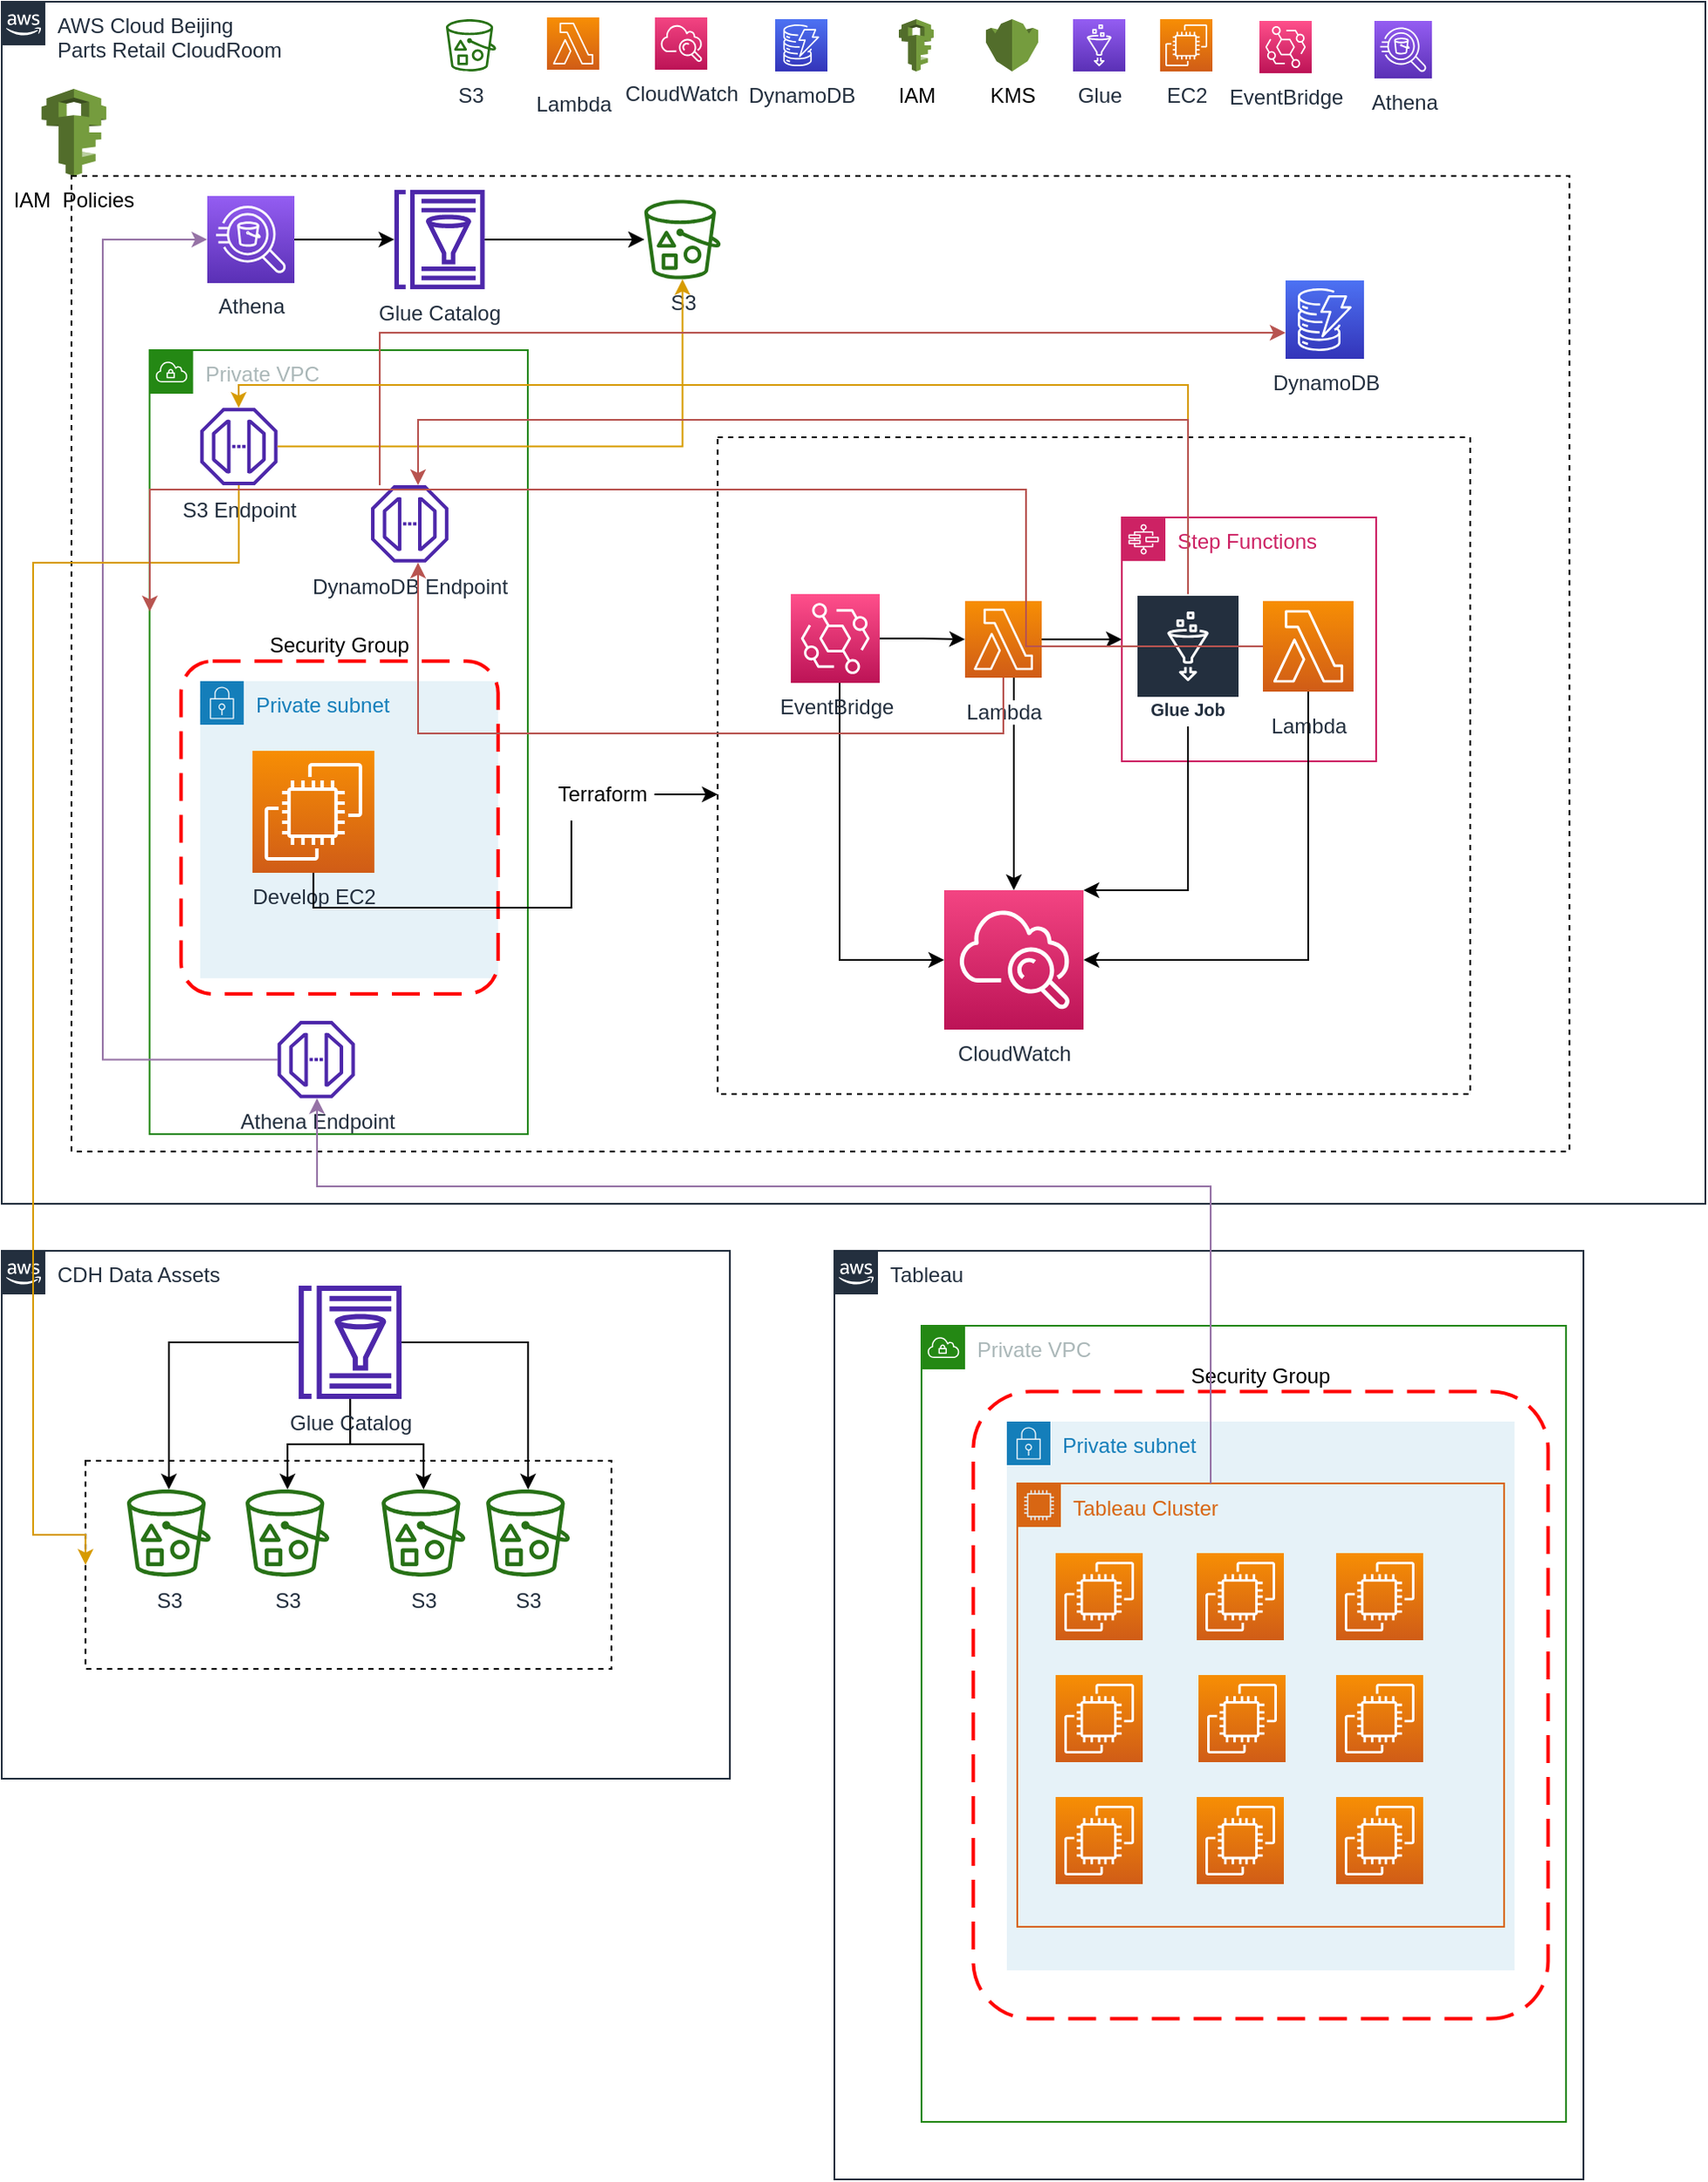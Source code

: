 <mxfile version="17.4.5" type="github">
  <diagram id="Ht1M8jgEwFfnCIfOTk4-" name="Page-1">
    <mxGraphModel dx="782" dy="426" grid="1" gridSize="10" guides="1" tooltips="1" connect="1" arrows="1" fold="1" page="1" pageScale="1" pageWidth="1169" pageHeight="827" math="0" shadow="0">
      <root>
        <mxCell id="0" />
        <mxCell id="1" parent="0" />
        <mxCell id="UEzPUAAOIrF-is8g5C7q-74" value="AWS Cloud Beijing&lt;br&gt;Parts Retail CloudRoom" style="points=[[0,0],[0.25,0],[0.5,0],[0.75,0],[1,0],[1,0.25],[1,0.5],[1,0.75],[1,1],[0.75,1],[0.5,1],[0.25,1],[0,1],[0,0.75],[0,0.5],[0,0.25]];outlineConnect=0;gradientColor=none;html=1;whiteSpace=wrap;fontSize=12;fontStyle=0;shape=mxgraph.aws4.group;grIcon=mxgraph.aws4.group_aws_cloud_alt;strokeColor=#232F3E;fillColor=none;verticalAlign=top;align=left;spacingLeft=30;fontColor=#232F3E;dashed=0;labelBackgroundColor=#ffffff;container=1;pointerEvents=0;collapsible=0;recursiveResize=0;" parent="1" vertex="1">
          <mxGeometry x="172" y="110" width="978" height="690" as="geometry" />
        </mxCell>
        <mxCell id="UEzPUAAOIrF-is8g5C7q-77" value="S3" style="outlineConnect=0;fontColor=#232F3E;gradientColor=none;fillColor=#277116;strokeColor=none;dashed=0;verticalLabelPosition=bottom;verticalAlign=top;align=center;html=1;fontSize=12;fontStyle=0;aspect=fixed;pointerEvents=1;shape=mxgraph.aws4.bucket_with_objects;labelBackgroundColor=#ffffff;" parent="UEzPUAAOIrF-is8g5C7q-74" vertex="1">
          <mxGeometry x="255" y="10" width="28.85" height="30" as="geometry" />
        </mxCell>
        <mxCell id="D5x38RxMxP4ojH3yNYhL-1" value="Lambda" style="outlineConnect=0;fontColor=#232F3E;gradientColor=#F78E04;gradientDirection=north;fillColor=#D05C17;strokeColor=#ffffff;dashed=0;verticalLabelPosition=bottom;verticalAlign=top;align=center;html=1;fontSize=12;fontStyle=0;aspect=fixed;shape=mxgraph.aws4.resourceIcon;resIcon=mxgraph.aws4.lambda;labelBackgroundColor=#ffffff;spacingTop=6;" parent="UEzPUAAOIrF-is8g5C7q-74" vertex="1">
          <mxGeometry x="313" y="9" width="30" height="30" as="geometry" />
        </mxCell>
        <mxCell id="D5x38RxMxP4ojH3yNYhL-2" value="CloudWatch" style="outlineConnect=0;fontColor=#232F3E;gradientColor=#F34482;gradientDirection=north;fillColor=#BC1356;strokeColor=#ffffff;dashed=0;verticalLabelPosition=bottom;verticalAlign=top;align=center;html=1;fontSize=12;fontStyle=0;aspect=fixed;shape=mxgraph.aws4.resourceIcon;resIcon=mxgraph.aws4.cloudwatch;labelBackgroundColor=#ffffff;" parent="UEzPUAAOIrF-is8g5C7q-74" vertex="1">
          <mxGeometry x="375" y="9" width="30" height="30" as="geometry" />
        </mxCell>
        <mxCell id="D5x38RxMxP4ojH3yNYhL-4" value="DynamoDB" style="outlineConnect=0;fontColor=#232F3E;gradientColor=#4D72F3;gradientDirection=north;fillColor=#3334B9;strokeColor=#ffffff;dashed=0;verticalLabelPosition=bottom;verticalAlign=top;align=center;html=1;fontSize=12;fontStyle=0;aspect=fixed;shape=mxgraph.aws4.resourceIcon;resIcon=mxgraph.aws4.dynamodb;labelBackgroundColor=#ffffff;" parent="UEzPUAAOIrF-is8g5C7q-74" vertex="1">
          <mxGeometry x="444" y="10" width="30" height="30" as="geometry" />
        </mxCell>
        <mxCell id="D5x38RxMxP4ojH3yNYhL-5" value="IAM" style="outlineConnect=0;dashed=0;verticalLabelPosition=bottom;verticalAlign=top;align=center;html=1;shape=mxgraph.aws3.iam;fillColor=#759C3E;gradientColor=none;" parent="UEzPUAAOIrF-is8g5C7q-74" vertex="1">
          <mxGeometry x="515" y="10" width="20" height="30" as="geometry" />
        </mxCell>
        <mxCell id="D5x38RxMxP4ojH3yNYhL-6" value="KMS" style="outlineConnect=0;dashed=0;verticalLabelPosition=bottom;verticalAlign=top;align=center;html=1;shape=mxgraph.aws3.kms;fillColor=#759C3E;gradientColor=none;" parent="UEzPUAAOIrF-is8g5C7q-74" vertex="1">
          <mxGeometry x="565" y="10" width="30" height="30" as="geometry" />
        </mxCell>
        <mxCell id="D5x38RxMxP4ojH3yNYhL-7" value="Glue" style="sketch=0;points=[[0,0,0],[0.25,0,0],[0.5,0,0],[0.75,0,0],[1,0,0],[0,1,0],[0.25,1,0],[0.5,1,0],[0.75,1,0],[1,1,0],[0,0.25,0],[0,0.5,0],[0,0.75,0],[1,0.25,0],[1,0.5,0],[1,0.75,0]];outlineConnect=0;fontColor=#232F3E;gradientColor=#945DF2;gradientDirection=north;fillColor=#5A30B5;strokeColor=#ffffff;dashed=0;verticalLabelPosition=bottom;verticalAlign=top;align=center;html=1;fontSize=12;fontStyle=0;aspect=fixed;shape=mxgraph.aws4.resourceIcon;resIcon=mxgraph.aws4.glue;" parent="UEzPUAAOIrF-is8g5C7q-74" vertex="1">
          <mxGeometry x="615" y="10" width="30" height="30" as="geometry" />
        </mxCell>
        <mxCell id="D5x38RxMxP4ojH3yNYhL-8" value="EC2" style="sketch=0;points=[[0,0,0],[0.25,0,0],[0.5,0,0],[0.75,0,0],[1,0,0],[0,1,0],[0.25,1,0],[0.5,1,0],[0.75,1,0],[1,1,0],[0,0.25,0],[0,0.5,0],[0,0.75,0],[1,0.25,0],[1,0.5,0],[1,0.75,0]];outlineConnect=0;fontColor=#232F3E;gradientColor=#F78E04;gradientDirection=north;fillColor=#D05C17;strokeColor=#ffffff;dashed=0;verticalLabelPosition=bottom;verticalAlign=top;align=center;html=1;fontSize=12;fontStyle=0;aspect=fixed;shape=mxgraph.aws4.resourceIcon;resIcon=mxgraph.aws4.ec2;" parent="UEzPUAAOIrF-is8g5C7q-74" vertex="1">
          <mxGeometry x="665" y="10" width="30" height="30" as="geometry" />
        </mxCell>
        <mxCell id="D5x38RxMxP4ojH3yNYhL-9" value="EventBridge" style="sketch=0;points=[[0,0,0],[0.25,0,0],[0.5,0,0],[0.75,0,0],[1,0,0],[0,1,0],[0.25,1,0],[0.5,1,0],[0.75,1,0],[1,1,0],[0,0.25,0],[0,0.5,0],[0,0.75,0],[1,0.25,0],[1,0.5,0],[1,0.75,0]];outlineConnect=0;fontColor=#232F3E;gradientColor=#FF4F8B;gradientDirection=north;fillColor=#BC1356;strokeColor=#ffffff;dashed=0;verticalLabelPosition=bottom;verticalAlign=top;align=center;html=1;fontSize=12;fontStyle=0;aspect=fixed;shape=mxgraph.aws4.resourceIcon;resIcon=mxgraph.aws4.eventbridge;" parent="UEzPUAAOIrF-is8g5C7q-74" vertex="1">
          <mxGeometry x="722" y="11" width="30" height="30" as="geometry" />
        </mxCell>
        <mxCell id="UEzPUAAOIrF-is8g5C7q-108" value="" style="rounded=0;whiteSpace=wrap;html=1;labelBackgroundColor=none;fillColor=none;dashed=1;container=1;pointerEvents=0;collapsible=0;recursiveResize=0;" parent="UEzPUAAOIrF-is8g5C7q-74" vertex="1">
          <mxGeometry x="411" y="250" width="432" height="377" as="geometry" />
        </mxCell>
        <mxCell id="D5x38RxMxP4ojH3yNYhL-73" style="edgeStyle=orthogonalEdgeStyle;rounded=0;orthogonalLoop=1;jettySize=auto;html=1;" parent="UEzPUAAOIrF-is8g5C7q-108" source="D5x38RxMxP4ojH3yNYhL-67" target="D5x38RxMxP4ojH3yNYhL-68" edge="1">
          <mxGeometry relative="1" as="geometry" />
        </mxCell>
        <mxCell id="D5x38RxMxP4ojH3yNYhL-90" style="edgeStyle=orthogonalEdgeStyle;rounded=0;orthogonalLoop=1;jettySize=auto;html=1;" parent="UEzPUAAOIrF-is8g5C7q-108" source="D5x38RxMxP4ojH3yNYhL-67" target="D5x38RxMxP4ojH3yNYhL-89" edge="1">
          <mxGeometry relative="1" as="geometry">
            <Array as="points">
              <mxPoint x="70" y="300" />
            </Array>
          </mxGeometry>
        </mxCell>
        <mxCell id="D5x38RxMxP4ojH3yNYhL-67" value="EventBridge" style="sketch=0;points=[[0,0,0],[0.25,0,0],[0.5,0,0],[0.75,0,0],[1,0,0],[0,1,0],[0.25,1,0],[0.5,1,0],[0.75,1,0],[1,1,0],[0,0.25,0],[0,0.5,0],[0,0.75,0],[1,0.25,0],[1,0.5,0],[1,0.75,0]];outlineConnect=0;fontColor=#232F3E;gradientColor=#FF4F8B;gradientDirection=north;fillColor=#BC1356;strokeColor=#ffffff;dashed=0;verticalLabelPosition=bottom;verticalAlign=top;align=center;html=1;fontSize=12;fontStyle=0;aspect=fixed;shape=mxgraph.aws4.resourceIcon;resIcon=mxgraph.aws4.eventbridge;" parent="UEzPUAAOIrF-is8g5C7q-108" vertex="1">
          <mxGeometry x="42" y="90" width="51" height="51" as="geometry" />
        </mxCell>
        <mxCell id="D5x38RxMxP4ojH3yNYhL-74" style="edgeStyle=orthogonalEdgeStyle;rounded=0;orthogonalLoop=1;jettySize=auto;html=1;" parent="UEzPUAAOIrF-is8g5C7q-108" source="D5x38RxMxP4ojH3yNYhL-68" target="D5x38RxMxP4ojH3yNYhL-70" edge="1">
          <mxGeometry relative="1" as="geometry" />
        </mxCell>
        <mxCell id="D5x38RxMxP4ojH3yNYhL-113" style="edgeStyle=orthogonalEdgeStyle;rounded=0;orthogonalLoop=1;jettySize=auto;html=1;" parent="UEzPUAAOIrF-is8g5C7q-108" source="D5x38RxMxP4ojH3yNYhL-68" target="D5x38RxMxP4ojH3yNYhL-89" edge="1">
          <mxGeometry relative="1" as="geometry">
            <Array as="points">
              <mxPoint x="170" y="170" />
              <mxPoint x="170" y="170" />
            </Array>
          </mxGeometry>
        </mxCell>
        <mxCell id="D5x38RxMxP4ojH3yNYhL-68" value="Lambda" style="outlineConnect=0;fontColor=#232F3E;gradientColor=#F78E04;gradientDirection=north;fillColor=#D05C17;strokeColor=#ffffff;dashed=0;verticalLabelPosition=bottom;verticalAlign=top;align=center;html=1;fontSize=12;fontStyle=0;aspect=fixed;shape=mxgraph.aws4.resourceIcon;resIcon=mxgraph.aws4.lambda;labelBackgroundColor=#ffffff;spacingTop=6;" parent="UEzPUAAOIrF-is8g5C7q-108" vertex="1">
          <mxGeometry x="142" y="94" width="44" height="44" as="geometry" />
        </mxCell>
        <mxCell id="D5x38RxMxP4ojH3yNYhL-70" value="Step Functions" style="points=[[0,0],[0.25,0],[0.5,0],[0.75,0],[1,0],[1,0.25],[1,0.5],[1,0.75],[1,1],[0.75,1],[0.5,1],[0.25,1],[0,1],[0,0.75],[0,0.5],[0,0.25]];outlineConnect=0;gradientColor=none;html=1;whiteSpace=wrap;fontSize=12;fontStyle=0;container=1;pointerEvents=0;collapsible=0;recursiveResize=0;shape=mxgraph.aws4.group;grIcon=mxgraph.aws4.group_aws_step_functions_workflow;strokeColor=#CD2264;fillColor=none;verticalAlign=top;align=left;spacingLeft=30;fontColor=#CD2264;dashed=0;" parent="UEzPUAAOIrF-is8g5C7q-108" vertex="1">
          <mxGeometry x="232" y="46" width="146" height="140" as="geometry" />
        </mxCell>
        <mxCell id="D5x38RxMxP4ojH3yNYhL-72" value="Lambda" style="outlineConnect=0;fontColor=#232F3E;gradientColor=#F78E04;gradientDirection=north;fillColor=#D05C17;strokeColor=#ffffff;dashed=0;verticalLabelPosition=bottom;verticalAlign=top;align=center;html=1;fontSize=12;fontStyle=0;aspect=fixed;shape=mxgraph.aws4.resourceIcon;resIcon=mxgraph.aws4.lambda;labelBackgroundColor=#ffffff;spacingTop=6;" parent="D5x38RxMxP4ojH3yNYhL-70" vertex="1">
          <mxGeometry x="81" y="48" width="52" height="52" as="geometry" />
        </mxCell>
        <mxCell id="D5x38RxMxP4ojH3yNYhL-96" style="edgeStyle=orthogonalEdgeStyle;rounded=0;orthogonalLoop=1;jettySize=auto;html=1;" parent="UEzPUAAOIrF-is8g5C7q-108" source="D5x38RxMxP4ojH3yNYhL-71" target="D5x38RxMxP4ojH3yNYhL-89" edge="1">
          <mxGeometry relative="1" as="geometry">
            <Array as="points">
              <mxPoint x="270" y="260" />
            </Array>
          </mxGeometry>
        </mxCell>
        <mxCell id="D5x38RxMxP4ojH3yNYhL-71" value="Glue Job" style="sketch=0;outlineConnect=0;fontColor=#232F3E;gradientColor=none;strokeColor=#ffffff;fillColor=#232F3E;dashed=0;verticalLabelPosition=middle;verticalAlign=bottom;align=center;html=1;whiteSpace=wrap;fontSize=10;fontStyle=1;spacing=3;shape=mxgraph.aws4.productIcon;prIcon=mxgraph.aws4.glue;" parent="UEzPUAAOIrF-is8g5C7q-108" vertex="1">
          <mxGeometry x="240" y="90" width="60" height="76" as="geometry" />
        </mxCell>
        <mxCell id="D5x38RxMxP4ojH3yNYhL-89" value="CloudWatch" style="outlineConnect=0;fontColor=#232F3E;gradientColor=#F34482;gradientDirection=north;fillColor=#BC1356;strokeColor=#ffffff;dashed=0;verticalLabelPosition=bottom;verticalAlign=top;align=center;html=1;fontSize=12;fontStyle=0;aspect=fixed;shape=mxgraph.aws4.resourceIcon;resIcon=mxgraph.aws4.cloudwatch;labelBackgroundColor=#ffffff;" parent="UEzPUAAOIrF-is8g5C7q-108" vertex="1">
          <mxGeometry x="130" y="260" width="80" height="80" as="geometry" />
        </mxCell>
        <mxCell id="D5x38RxMxP4ojH3yNYhL-97" style="edgeStyle=orthogonalEdgeStyle;rounded=0;orthogonalLoop=1;jettySize=auto;html=1;" parent="UEzPUAAOIrF-is8g5C7q-108" source="D5x38RxMxP4ojH3yNYhL-72" target="D5x38RxMxP4ojH3yNYhL-89" edge="1">
          <mxGeometry relative="1" as="geometry">
            <Array as="points">
              <mxPoint x="339" y="300" />
            </Array>
          </mxGeometry>
        </mxCell>
        <mxCell id="D5x38RxMxP4ojH3yNYhL-66" style="edgeStyle=orthogonalEdgeStyle;rounded=0;orthogonalLoop=1;jettySize=auto;html=1;" parent="UEzPUAAOIrF-is8g5C7q-74" source="D5x38RxMxP4ojH3yNYhL-64" target="D5x38RxMxP4ojH3yNYhL-65" edge="1">
          <mxGeometry relative="1" as="geometry" />
        </mxCell>
        <mxCell id="D5x38RxMxP4ojH3yNYhL-77" value="" style="edgeStyle=orthogonalEdgeStyle;rounded=0;orthogonalLoop=1;jettySize=auto;html=1;" parent="UEzPUAAOIrF-is8g5C7q-74" source="D5x38RxMxP4ojH3yNYhL-64" target="D5x38RxMxP4ojH3yNYhL-65" edge="1">
          <mxGeometry relative="1" as="geometry" />
        </mxCell>
        <mxCell id="D5x38RxMxP4ojH3yNYhL-64" value="Glue Catalog" style="sketch=0;outlineConnect=0;fontColor=#232F3E;gradientColor=none;fillColor=#4D27AA;strokeColor=none;dashed=0;verticalLabelPosition=bottom;verticalAlign=top;align=center;html=1;fontSize=12;fontStyle=0;aspect=fixed;pointerEvents=1;shape=mxgraph.aws4.glue_data_catalog;" parent="UEzPUAAOIrF-is8g5C7q-74" vertex="1">
          <mxGeometry x="225" y="107.97" width="52.64" height="57.03" as="geometry" />
        </mxCell>
        <mxCell id="D5x38RxMxP4ojH3yNYhL-75" value="DynamoDB" style="outlineConnect=0;fontColor=#232F3E;gradientColor=#4D72F3;gradientDirection=north;fillColor=#3334B9;strokeColor=#ffffff;dashed=0;verticalLabelPosition=bottom;verticalAlign=top;align=center;html=1;fontSize=12;fontStyle=0;aspect=fixed;shape=mxgraph.aws4.resourceIcon;resIcon=mxgraph.aws4.dynamodb;labelBackgroundColor=#ffffff;" parent="UEzPUAAOIrF-is8g5C7q-74" vertex="1">
          <mxGeometry x="737" y="160" width="45" height="45" as="geometry" />
        </mxCell>
        <mxCell id="D5x38RxMxP4ojH3yNYhL-10" value="Private VPC" style="points=[[0,0],[0.25,0],[0.5,0],[0.75,0],[1,0],[1,0.25],[1,0.5],[1,0.75],[1,1],[0.75,1],[0.5,1],[0.25,1],[0,1],[0,0.75],[0,0.5],[0,0.25]];outlineConnect=0;gradientColor=none;html=1;whiteSpace=wrap;fontSize=12;fontStyle=0;container=1;pointerEvents=0;collapsible=0;recursiveResize=0;shape=mxgraph.aws4.group;grIcon=mxgraph.aws4.group_vpc;strokeColor=#248814;fillColor=none;verticalAlign=top;align=left;spacingLeft=30;fontColor=#AAB7B8;dashed=0;" parent="UEzPUAAOIrF-is8g5C7q-74" vertex="1">
          <mxGeometry x="84.85" y="200" width="217.15" height="450" as="geometry" />
        </mxCell>
        <mxCell id="D5x38RxMxP4ojH3yNYhL-11" value="Private subnet" style="points=[[0,0],[0.25,0],[0.5,0],[0.75,0],[1,0],[1,0.25],[1,0.5],[1,0.75],[1,1],[0.75,1],[0.5,1],[0.25,1],[0,1],[0,0.75],[0,0.5],[0,0.25]];outlineConnect=0;gradientColor=none;html=1;whiteSpace=wrap;fontSize=12;fontStyle=0;container=1;pointerEvents=0;collapsible=0;recursiveResize=0;shape=mxgraph.aws4.group;grIcon=mxgraph.aws4.group_security_group;grStroke=0;strokeColor=#147EBA;fillColor=#E6F2F8;verticalAlign=top;align=left;spacingLeft=30;fontColor=#147EBA;dashed=0;" parent="D5x38RxMxP4ojH3yNYhL-10" vertex="1">
          <mxGeometry x="29.06" y="190" width="171" height="170.5" as="geometry" />
        </mxCell>
        <mxCell id="D5x38RxMxP4ojH3yNYhL-12" value="Develop EC2" style="sketch=0;points=[[0,0,0],[0.25,0,0],[0.5,0,0],[0.75,0,0],[1,0,0],[0,1,0],[0.25,1,0],[0.5,1,0],[0.75,1,0],[1,1,0],[0,0.25,0],[0,0.5,0],[0,0.75,0],[1,0.25,0],[1,0.5,0],[1,0.75,0]];outlineConnect=0;fontColor=#232F3E;gradientColor=#F78E04;gradientDirection=north;fillColor=#D05C17;strokeColor=#ffffff;dashed=0;verticalLabelPosition=bottom;verticalAlign=top;align=center;html=1;fontSize=12;fontStyle=0;aspect=fixed;shape=mxgraph.aws4.resourceIcon;resIcon=mxgraph.aws4.ec2;" parent="D5x38RxMxP4ojH3yNYhL-11" vertex="1">
          <mxGeometry x="30" y="40" width="70" height="70" as="geometry" />
        </mxCell>
        <mxCell id="D5x38RxMxP4ojH3yNYhL-13" value="Security Group" style="rounded=1;arcSize=10;dashed=1;strokeColor=#ff0000;fillColor=none;gradientColor=none;dashPattern=8 4;strokeWidth=2;labelPosition=center;verticalLabelPosition=top;align=center;verticalAlign=bottom;" parent="D5x38RxMxP4ojH3yNYhL-11" vertex="1">
          <mxGeometry x="-11" y="-11.5" width="182" height="191" as="geometry" />
        </mxCell>
        <mxCell id="D5x38RxMxP4ojH3yNYhL-101" value="S3 Endpoint" style="sketch=0;outlineConnect=0;fontColor=#232F3E;gradientColor=none;fillColor=#4D27AA;strokeColor=none;dashed=0;verticalLabelPosition=bottom;verticalAlign=top;align=center;html=1;fontSize=12;fontStyle=0;aspect=fixed;pointerEvents=1;shape=mxgraph.aws4.endpoint;" parent="D5x38RxMxP4ojH3yNYhL-10" vertex="1">
          <mxGeometry x="29.06" y="33.08" width="44.42" height="44.42" as="geometry" />
        </mxCell>
        <mxCell id="D5x38RxMxP4ojH3yNYhL-103" value="DynamoDB Endpoint" style="sketch=0;outlineConnect=0;fontColor=#232F3E;gradientColor=none;fillColor=#4D27AA;strokeColor=none;dashed=0;verticalLabelPosition=bottom;verticalAlign=top;align=center;html=1;fontSize=12;fontStyle=0;aspect=fixed;pointerEvents=1;shape=mxgraph.aws4.endpoint;" parent="D5x38RxMxP4ojH3yNYhL-10" vertex="1">
          <mxGeometry x="127.15" y="77.5" width="44.42" height="44.42" as="geometry" />
        </mxCell>
        <mxCell id="D5x38RxMxP4ojH3yNYhL-16" value="" style="edgeStyle=orthogonalEdgeStyle;rounded=0;orthogonalLoop=1;jettySize=auto;html=1;startArrow=none;" parent="UEzPUAAOIrF-is8g5C7q-74" source="D5x38RxMxP4ojH3yNYhL-17" target="UEzPUAAOIrF-is8g5C7q-108" edge="1">
          <mxGeometry relative="1" as="geometry">
            <Array as="points">
              <mxPoint x="397" y="455" />
              <mxPoint x="397" y="455" />
            </Array>
          </mxGeometry>
        </mxCell>
        <mxCell id="D5x38RxMxP4ojH3yNYhL-100" value="IAM&amp;nbsp; Policies" style="outlineConnect=0;dashed=0;verticalLabelPosition=bottom;verticalAlign=top;align=center;html=1;shape=mxgraph.aws3.iam;fillColor=#759C3E;gradientColor=none;" parent="UEzPUAAOIrF-is8g5C7q-74" vertex="1">
          <mxGeometry x="22.85" y="50" width="37.15" height="50" as="geometry" />
        </mxCell>
        <mxCell id="D5x38RxMxP4ojH3yNYhL-65" value="S3" style="outlineConnect=0;fontColor=#232F3E;gradientColor=none;fillColor=#277116;strokeColor=none;dashed=0;verticalLabelPosition=bottom;verticalAlign=top;align=center;html=1;fontSize=12;fontStyle=0;aspect=fixed;pointerEvents=1;shape=mxgraph.aws4.bucket_with_objects;labelBackgroundColor=#ffffff;" parent="UEzPUAAOIrF-is8g5C7q-74" vertex="1">
          <mxGeometry x="368.85" y="113.69" width="43.85" height="45.6" as="geometry" />
        </mxCell>
        <mxCell id="D5x38RxMxP4ojH3yNYhL-17" value="Terraform" style="text;html=1;strokeColor=none;fillColor=none;align=center;verticalAlign=middle;whiteSpace=wrap;rounded=0;" parent="UEzPUAAOIrF-is8g5C7q-74" vertex="1">
          <mxGeometry x="314.7" y="440" width="60" height="30" as="geometry" />
        </mxCell>
        <mxCell id="D5x38RxMxP4ojH3yNYhL-112" value="" style="edgeStyle=orthogonalEdgeStyle;rounded=0;orthogonalLoop=1;jettySize=auto;html=1;endArrow=none;" parent="UEzPUAAOIrF-is8g5C7q-74" source="D5x38RxMxP4ojH3yNYhL-12" target="D5x38RxMxP4ojH3yNYhL-17" edge="1">
          <mxGeometry relative="1" as="geometry">
            <mxPoint x="194.059" y="606.5" as="sourcePoint" />
            <mxPoint x="421" y="580.059" as="targetPoint" />
            <Array as="points">
              <mxPoint x="327" y="520" />
            </Array>
          </mxGeometry>
        </mxCell>
        <mxCell id="D5x38RxMxP4ojH3yNYhL-114" style="edgeStyle=orthogonalEdgeStyle;rounded=0;orthogonalLoop=1;jettySize=auto;html=1;fillColor=#ffe6cc;strokeColor=#d79b00;" parent="UEzPUAAOIrF-is8g5C7q-74" source="D5x38RxMxP4ojH3yNYhL-101" target="D5x38RxMxP4ojH3yNYhL-65" edge="1">
          <mxGeometry relative="1" as="geometry" />
        </mxCell>
        <mxCell id="D5x38RxMxP4ojH3yNYhL-115" style="edgeStyle=orthogonalEdgeStyle;rounded=0;orthogonalLoop=1;jettySize=auto;html=1;fillColor=#f8cecc;strokeColor=#b85450;" parent="UEzPUAAOIrF-is8g5C7q-74" source="D5x38RxMxP4ojH3yNYhL-103" target="D5x38RxMxP4ojH3yNYhL-75" edge="1">
          <mxGeometry relative="1" as="geometry">
            <Array as="points">
              <mxPoint x="217" y="190" />
            </Array>
          </mxGeometry>
        </mxCell>
        <mxCell id="D5x38RxMxP4ojH3yNYhL-116" style="edgeStyle=orthogonalEdgeStyle;rounded=0;orthogonalLoop=1;jettySize=auto;html=1;fontColor=#97D077;fillColor=#ffe6cc;strokeColor=#d79b00;" parent="UEzPUAAOIrF-is8g5C7q-74" source="D5x38RxMxP4ojH3yNYhL-71" target="D5x38RxMxP4ojH3yNYhL-101" edge="1">
          <mxGeometry relative="1" as="geometry">
            <Array as="points">
              <mxPoint x="681" y="220" />
              <mxPoint x="136" y="220" />
            </Array>
          </mxGeometry>
        </mxCell>
        <mxCell id="D5x38RxMxP4ojH3yNYhL-118" style="edgeStyle=orthogonalEdgeStyle;rounded=0;orthogonalLoop=1;jettySize=auto;html=1;fillColor=#f8cecc;strokeColor=#b85450;" parent="UEzPUAAOIrF-is8g5C7q-74" source="D5x38RxMxP4ojH3yNYhL-71" target="D5x38RxMxP4ojH3yNYhL-103" edge="1">
          <mxGeometry relative="1" as="geometry">
            <Array as="points">
              <mxPoint x="681" y="240" />
              <mxPoint x="239" y="240" />
            </Array>
          </mxGeometry>
        </mxCell>
        <mxCell id="D5x38RxMxP4ojH3yNYhL-119" style="edgeStyle=orthogonalEdgeStyle;rounded=0;orthogonalLoop=1;jettySize=auto;html=1;fillColor=#f8cecc;strokeColor=#b85450;" parent="UEzPUAAOIrF-is8g5C7q-74" source="D5x38RxMxP4ojH3yNYhL-68" target="D5x38RxMxP4ojH3yNYhL-103" edge="1">
          <mxGeometry relative="1" as="geometry">
            <Array as="points">
              <mxPoint x="575" y="420" />
              <mxPoint x="239" y="420" />
            </Array>
          </mxGeometry>
        </mxCell>
        <mxCell id="D5x38RxMxP4ojH3yNYhL-121" value="" style="rounded=0;whiteSpace=wrap;html=1;labelBackgroundColor=none;fillColor=none;dashed=1;container=1;pointerEvents=0;collapsible=0;recursiveResize=0;" parent="UEzPUAAOIrF-is8g5C7q-74" vertex="1">
          <mxGeometry x="40" y="100" width="860" height="560" as="geometry" />
        </mxCell>
        <mxCell id="czT6itzhsKkxz5FtOs_L-36" style="edgeStyle=orthogonalEdgeStyle;rounded=0;orthogonalLoop=1;jettySize=auto;html=1;entryX=0;entryY=0.5;entryDx=0;entryDy=0;entryPerimeter=0;fillColor=#e1d5e7;strokeColor=#9673a6;" edge="1" parent="D5x38RxMxP4ojH3yNYhL-121" source="czT6itzhsKkxz5FtOs_L-30" target="czT6itzhsKkxz5FtOs_L-34">
          <mxGeometry relative="1" as="geometry">
            <Array as="points">
              <mxPoint x="18" y="507" />
              <mxPoint x="18" y="37" />
            </Array>
          </mxGeometry>
        </mxCell>
        <mxCell id="czT6itzhsKkxz5FtOs_L-30" value="Athena Endpoint" style="sketch=0;outlineConnect=0;fontColor=#232F3E;gradientColor=none;fillColor=#4D27AA;strokeColor=none;dashed=0;verticalLabelPosition=bottom;verticalAlign=top;align=center;html=1;fontSize=12;fontStyle=0;aspect=fixed;pointerEvents=1;shape=mxgraph.aws4.endpoint;" vertex="1" parent="D5x38RxMxP4ojH3yNYhL-121">
          <mxGeometry x="118.33" y="485" width="44.42" height="44.42" as="geometry" />
        </mxCell>
        <mxCell id="czT6itzhsKkxz5FtOs_L-34" value="Athena" style="sketch=0;points=[[0,0,0],[0.25,0,0],[0.5,0,0],[0.75,0,0],[1,0,0],[0,1,0],[0.25,1,0],[0.5,1,0],[0.75,1,0],[1,1,0],[0,0.25,0],[0,0.5,0],[0,0.75,0],[1,0.25,0],[1,0.5,0],[1,0.75,0]];outlineConnect=0;fontColor=#232F3E;gradientColor=#945DF2;gradientDirection=north;fillColor=#5A30B5;strokeColor=#ffffff;dashed=0;verticalLabelPosition=bottom;verticalAlign=top;align=center;html=1;fontSize=12;fontStyle=0;aspect=fixed;shape=mxgraph.aws4.resourceIcon;resIcon=mxgraph.aws4.athena;" vertex="1" parent="D5x38RxMxP4ojH3yNYhL-121">
          <mxGeometry x="78" y="11.49" width="50" height="50" as="geometry" />
        </mxCell>
        <mxCell id="czT6itzhsKkxz5FtOs_L-33" value="Athena" style="sketch=0;points=[[0,0,0],[0.25,0,0],[0.5,0,0],[0.75,0,0],[1,0,0],[0,1,0],[0.25,1,0],[0.5,1,0],[0.75,1,0],[1,1,0],[0,0.25,0],[0,0.5,0],[0,0.75,0],[1,0.25,0],[1,0.5,0],[1,0.75,0]];outlineConnect=0;fontColor=#232F3E;gradientColor=#945DF2;gradientDirection=north;fillColor=#5A30B5;strokeColor=#ffffff;dashed=0;verticalLabelPosition=bottom;verticalAlign=top;align=center;html=1;fontSize=12;fontStyle=0;aspect=fixed;shape=mxgraph.aws4.resourceIcon;resIcon=mxgraph.aws4.athena;" vertex="1" parent="UEzPUAAOIrF-is8g5C7q-74">
          <mxGeometry x="788" y="11" width="33" height="33" as="geometry" />
        </mxCell>
        <mxCell id="czT6itzhsKkxz5FtOs_L-35" style="edgeStyle=orthogonalEdgeStyle;rounded=0;orthogonalLoop=1;jettySize=auto;html=1;" edge="1" parent="UEzPUAAOIrF-is8g5C7q-74" source="czT6itzhsKkxz5FtOs_L-34" target="D5x38RxMxP4ojH3yNYhL-64">
          <mxGeometry relative="1" as="geometry" />
        </mxCell>
        <mxCell id="D5x38RxMxP4ojH3yNYhL-18" value="CDH Data Assets" style="points=[[0,0],[0.25,0],[0.5,0],[0.75,0],[1,0],[1,0.25],[1,0.5],[1,0.75],[1,1],[0.75,1],[0.5,1],[0.25,1],[0,1],[0,0.75],[0,0.5],[0,0.25]];outlineConnect=0;gradientColor=none;html=1;whiteSpace=wrap;fontSize=12;fontStyle=0;shape=mxgraph.aws4.group;grIcon=mxgraph.aws4.group_aws_cloud_alt;strokeColor=#232F3E;fillColor=none;verticalAlign=top;align=left;spacingLeft=30;fontColor=#232F3E;dashed=0;labelBackgroundColor=#ffffff;container=1;pointerEvents=0;collapsible=0;recursiveResize=0;" parent="1" vertex="1">
          <mxGeometry x="172" y="827" width="418" height="303" as="geometry" />
        </mxCell>
        <mxCell id="D5x38RxMxP4ojH3yNYhL-32" style="edgeStyle=orthogonalEdgeStyle;rounded=0;orthogonalLoop=1;jettySize=auto;html=1;" parent="D5x38RxMxP4ojH3yNYhL-18" source="D5x38RxMxP4ojH3yNYhL-31" target="D5x38RxMxP4ojH3yNYhL-19" edge="1">
          <mxGeometry relative="1" as="geometry" />
        </mxCell>
        <mxCell id="D5x38RxMxP4ojH3yNYhL-50" style="edgeStyle=orthogonalEdgeStyle;rounded=0;orthogonalLoop=1;jettySize=auto;html=1;" parent="D5x38RxMxP4ojH3yNYhL-18" source="D5x38RxMxP4ojH3yNYhL-31" target="D5x38RxMxP4ojH3yNYhL-47" edge="1">
          <mxGeometry relative="1" as="geometry" />
        </mxCell>
        <mxCell id="D5x38RxMxP4ojH3yNYhL-51" style="edgeStyle=orthogonalEdgeStyle;rounded=0;orthogonalLoop=1;jettySize=auto;html=1;" parent="D5x38RxMxP4ojH3yNYhL-18" source="D5x38RxMxP4ojH3yNYhL-31" target="D5x38RxMxP4ojH3yNYhL-48" edge="1">
          <mxGeometry relative="1" as="geometry" />
        </mxCell>
        <mxCell id="D5x38RxMxP4ojH3yNYhL-52" style="edgeStyle=orthogonalEdgeStyle;rounded=0;orthogonalLoop=1;jettySize=auto;html=1;" parent="D5x38RxMxP4ojH3yNYhL-18" source="D5x38RxMxP4ojH3yNYhL-31" target="D5x38RxMxP4ojH3yNYhL-49" edge="1">
          <mxGeometry relative="1" as="geometry" />
        </mxCell>
        <mxCell id="D5x38RxMxP4ojH3yNYhL-31" value="Glue Catalog" style="sketch=0;outlineConnect=0;fontColor=#232F3E;gradientColor=none;fillColor=#4D27AA;strokeColor=none;dashed=0;verticalLabelPosition=bottom;verticalAlign=top;align=center;html=1;fontSize=12;fontStyle=0;aspect=fixed;pointerEvents=1;shape=mxgraph.aws4.glue_data_catalog;" parent="D5x38RxMxP4ojH3yNYhL-18" vertex="1">
          <mxGeometry x="170" y="20" width="60" height="65" as="geometry" />
        </mxCell>
        <mxCell id="D5x38RxMxP4ojH3yNYhL-46" value="" style="rounded=0;whiteSpace=wrap;html=1;labelBackgroundColor=none;fillColor=none;dashed=1;container=1;pointerEvents=0;collapsible=0;recursiveResize=0;" parent="D5x38RxMxP4ojH3yNYhL-18" vertex="1">
          <mxGeometry x="48.09" y="120.5" width="301.91" height="119.5" as="geometry" />
        </mxCell>
        <mxCell id="D5x38RxMxP4ojH3yNYhL-47" value="S3" style="outlineConnect=0;fontColor=#232F3E;gradientColor=none;fillColor=#277116;strokeColor=none;dashed=0;verticalLabelPosition=bottom;verticalAlign=top;align=center;html=1;fontSize=12;fontStyle=0;aspect=fixed;pointerEvents=1;shape=mxgraph.aws4.bucket_with_objects;labelBackgroundColor=#ffffff;" parent="D5x38RxMxP4ojH3yNYhL-46" vertex="1">
          <mxGeometry x="91.91" y="16.5" width="48.09" height="50" as="geometry" />
        </mxCell>
        <mxCell id="D5x38RxMxP4ojH3yNYhL-48" value="S3" style="outlineConnect=0;fontColor=#232F3E;gradientColor=none;fillColor=#277116;strokeColor=none;dashed=0;verticalLabelPosition=bottom;verticalAlign=top;align=center;html=1;fontSize=12;fontStyle=0;aspect=fixed;pointerEvents=1;shape=mxgraph.aws4.bucket_with_objects;labelBackgroundColor=#ffffff;" parent="D5x38RxMxP4ojH3yNYhL-46" vertex="1">
          <mxGeometry x="170" y="16.5" width="48.09" height="50" as="geometry" />
        </mxCell>
        <mxCell id="D5x38RxMxP4ojH3yNYhL-49" value="S3" style="outlineConnect=0;fontColor=#232F3E;gradientColor=none;fillColor=#277116;strokeColor=none;dashed=0;verticalLabelPosition=bottom;verticalAlign=top;align=center;html=1;fontSize=12;fontStyle=0;aspect=fixed;pointerEvents=1;shape=mxgraph.aws4.bucket_with_objects;labelBackgroundColor=#ffffff;" parent="D5x38RxMxP4ojH3yNYhL-46" vertex="1">
          <mxGeometry x="230" y="16.5" width="48.09" height="50" as="geometry" />
        </mxCell>
        <mxCell id="D5x38RxMxP4ojH3yNYhL-19" value="S3" style="outlineConnect=0;fontColor=#232F3E;gradientColor=none;fillColor=#277116;strokeColor=none;dashed=0;verticalLabelPosition=bottom;verticalAlign=top;align=center;html=1;fontSize=12;fontStyle=0;aspect=fixed;pointerEvents=1;shape=mxgraph.aws4.bucket_with_objects;labelBackgroundColor=#ffffff;" parent="D5x38RxMxP4ojH3yNYhL-46" vertex="1">
          <mxGeometry x="23.82" y="16.5" width="48.09" height="50" as="geometry" />
        </mxCell>
        <mxCell id="D5x38RxMxP4ojH3yNYhL-117" style="edgeStyle=orthogonalEdgeStyle;rounded=0;orthogonalLoop=1;jettySize=auto;html=1;entryX=0;entryY=0.5;entryDx=0;entryDy=0;fillColor=#ffe6cc;strokeColor=#d79b00;" parent="1" source="D5x38RxMxP4ojH3yNYhL-101" target="D5x38RxMxP4ojH3yNYhL-46" edge="1">
          <mxGeometry relative="1" as="geometry">
            <Array as="points">
              <mxPoint x="308" y="432" />
              <mxPoint x="190" y="432" />
              <mxPoint x="190" y="990" />
            </Array>
          </mxGeometry>
        </mxCell>
        <mxCell id="D5x38RxMxP4ojH3yNYhL-120" style="edgeStyle=orthogonalEdgeStyle;rounded=0;orthogonalLoop=1;jettySize=auto;html=1;fillColor=#f8cecc;strokeColor=#b85450;" parent="1" source="D5x38RxMxP4ojH3yNYhL-72" edge="1">
          <mxGeometry relative="1" as="geometry">
            <mxPoint x="257" y="460" as="targetPoint" />
            <Array as="points">
              <mxPoint x="760" y="390" />
              <mxPoint x="257" y="390" />
            </Array>
          </mxGeometry>
        </mxCell>
        <mxCell id="czT6itzhsKkxz5FtOs_L-1" value="Tableau" style="points=[[0,0],[0.25,0],[0.5,0],[0.75,0],[1,0],[1,0.25],[1,0.5],[1,0.75],[1,1],[0.75,1],[0.5,1],[0.25,1],[0,1],[0,0.75],[0,0.5],[0,0.25]];outlineConnect=0;gradientColor=none;html=1;whiteSpace=wrap;fontSize=12;fontStyle=0;shape=mxgraph.aws4.group;grIcon=mxgraph.aws4.group_aws_cloud_alt;strokeColor=#232F3E;fillColor=none;verticalAlign=top;align=left;spacingLeft=30;fontColor=#232F3E;dashed=0;labelBackgroundColor=#ffffff;container=1;pointerEvents=0;collapsible=0;recursiveResize=0;" vertex="1" parent="1">
          <mxGeometry x="650" y="827" width="430" height="533" as="geometry" />
        </mxCell>
        <mxCell id="czT6itzhsKkxz5FtOs_L-14" value="Private VPC" style="points=[[0,0],[0.25,0],[0.5,0],[0.75,0],[1,0],[1,0.25],[1,0.5],[1,0.75],[1,1],[0.75,1],[0.5,1],[0.25,1],[0,1],[0,0.75],[0,0.5],[0,0.25]];outlineConnect=0;gradientColor=none;html=1;whiteSpace=wrap;fontSize=12;fontStyle=0;container=1;pointerEvents=0;collapsible=0;recursiveResize=0;shape=mxgraph.aws4.group;grIcon=mxgraph.aws4.group_vpc;strokeColor=#248814;fillColor=none;verticalAlign=top;align=left;spacingLeft=30;fontColor=#AAB7B8;dashed=0;" vertex="1" parent="czT6itzhsKkxz5FtOs_L-1">
          <mxGeometry x="50" y="43" width="370" height="457" as="geometry" />
        </mxCell>
        <mxCell id="czT6itzhsKkxz5FtOs_L-15" value="Private subnet" style="points=[[0,0],[0.25,0],[0.5,0],[0.75,0],[1,0],[1,0.25],[1,0.5],[1,0.75],[1,1],[0.75,1],[0.5,1],[0.25,1],[0,1],[0,0.75],[0,0.5],[0,0.25]];outlineConnect=0;gradientColor=none;html=1;whiteSpace=wrap;fontSize=12;fontStyle=0;container=1;pointerEvents=0;collapsible=0;recursiveResize=0;shape=mxgraph.aws4.group;grIcon=mxgraph.aws4.group_security_group;grStroke=0;strokeColor=#147EBA;fillColor=#E6F2F8;verticalAlign=top;align=left;spacingLeft=30;fontColor=#147EBA;dashed=0;" vertex="1" parent="czT6itzhsKkxz5FtOs_L-14">
          <mxGeometry x="49" y="55" width="291.44" height="315" as="geometry" />
        </mxCell>
        <mxCell id="czT6itzhsKkxz5FtOs_L-20" value="Tableau Cluster" style="points=[[0,0],[0.25,0],[0.5,0],[0.75,0],[1,0],[1,0.25],[1,0.5],[1,0.75],[1,1],[0.75,1],[0.5,1],[0.25,1],[0,1],[0,0.75],[0,0.5],[0,0.25]];outlineConnect=0;gradientColor=none;html=1;whiteSpace=wrap;fontSize=12;fontStyle=0;container=1;pointerEvents=0;collapsible=0;recursiveResize=0;shape=mxgraph.aws4.group;grIcon=mxgraph.aws4.group_ec2_instance_contents;strokeColor=#D86613;fillColor=none;verticalAlign=top;align=left;spacingLeft=30;fontColor=#D86613;dashed=0;" vertex="1" parent="czT6itzhsKkxz5FtOs_L-15">
          <mxGeometry x="6" y="35.5" width="279.44" height="254.5" as="geometry" />
        </mxCell>
        <mxCell id="czT6itzhsKkxz5FtOs_L-21" value="" style="sketch=0;points=[[0,0,0],[0.25,0,0],[0.5,0,0],[0.75,0,0],[1,0,0],[0,1,0],[0.25,1,0],[0.5,1,0],[0.75,1,0],[1,1,0],[0,0.25,0],[0,0.5,0],[0,0.75,0],[1,0.25,0],[1,0.5,0],[1,0.75,0]];outlineConnect=0;fontColor=#232F3E;gradientColor=#F78E04;gradientDirection=north;fillColor=#D05C17;strokeColor=#ffffff;dashed=0;verticalLabelPosition=bottom;verticalAlign=top;align=center;html=1;fontSize=12;fontStyle=0;aspect=fixed;shape=mxgraph.aws4.resourceIcon;resIcon=mxgraph.aws4.ec2;" vertex="1" parent="czT6itzhsKkxz5FtOs_L-20">
          <mxGeometry x="22" y="40" width="50" height="50" as="geometry" />
        </mxCell>
        <mxCell id="czT6itzhsKkxz5FtOs_L-22" value="" style="sketch=0;points=[[0,0,0],[0.25,0,0],[0.5,0,0],[0.75,0,0],[1,0,0],[0,1,0],[0.25,1,0],[0.5,1,0],[0.75,1,0],[1,1,0],[0,0.25,0],[0,0.5,0],[0,0.75,0],[1,0.25,0],[1,0.5,0],[1,0.75,0]];outlineConnect=0;fontColor=#232F3E;gradientColor=#F78E04;gradientDirection=north;fillColor=#D05C17;strokeColor=#ffffff;dashed=0;verticalLabelPosition=bottom;verticalAlign=top;align=center;html=1;fontSize=12;fontStyle=0;aspect=fixed;shape=mxgraph.aws4.resourceIcon;resIcon=mxgraph.aws4.ec2;" vertex="1" parent="czT6itzhsKkxz5FtOs_L-20">
          <mxGeometry x="103" y="40" width="50" height="50" as="geometry" />
        </mxCell>
        <mxCell id="czT6itzhsKkxz5FtOs_L-23" value="" style="sketch=0;points=[[0,0,0],[0.25,0,0],[0.5,0,0],[0.75,0,0],[1,0,0],[0,1,0],[0.25,1,0],[0.5,1,0],[0.75,1,0],[1,1,0],[0,0.25,0],[0,0.5,0],[0,0.75,0],[1,0.25,0],[1,0.5,0],[1,0.75,0]];outlineConnect=0;fontColor=#232F3E;gradientColor=#F78E04;gradientDirection=north;fillColor=#D05C17;strokeColor=#ffffff;dashed=0;verticalLabelPosition=bottom;verticalAlign=top;align=center;html=1;fontSize=12;fontStyle=0;aspect=fixed;shape=mxgraph.aws4.resourceIcon;resIcon=mxgraph.aws4.ec2;" vertex="1" parent="czT6itzhsKkxz5FtOs_L-20">
          <mxGeometry x="183" y="40" width="50" height="50" as="geometry" />
        </mxCell>
        <mxCell id="czT6itzhsKkxz5FtOs_L-24" value="" style="sketch=0;points=[[0,0,0],[0.25,0,0],[0.5,0,0],[0.75,0,0],[1,0,0],[0,1,0],[0.25,1,0],[0.5,1,0],[0.75,1,0],[1,1,0],[0,0.25,0],[0,0.5,0],[0,0.75,0],[1,0.25,0],[1,0.5,0],[1,0.75,0]];outlineConnect=0;fontColor=#232F3E;gradientColor=#F78E04;gradientDirection=north;fillColor=#D05C17;strokeColor=#ffffff;dashed=0;verticalLabelPosition=bottom;verticalAlign=top;align=center;html=1;fontSize=12;fontStyle=0;aspect=fixed;shape=mxgraph.aws4.resourceIcon;resIcon=mxgraph.aws4.ec2;" vertex="1" parent="czT6itzhsKkxz5FtOs_L-20">
          <mxGeometry x="22" y="110" width="50" height="50" as="geometry" />
        </mxCell>
        <mxCell id="czT6itzhsKkxz5FtOs_L-25" value="" style="sketch=0;points=[[0,0,0],[0.25,0,0],[0.5,0,0],[0.75,0,0],[1,0,0],[0,1,0],[0.25,1,0],[0.5,1,0],[0.75,1,0],[1,1,0],[0,0.25,0],[0,0.5,0],[0,0.75,0],[1,0.25,0],[1,0.5,0],[1,0.75,0]];outlineConnect=0;fontColor=#232F3E;gradientColor=#F78E04;gradientDirection=north;fillColor=#D05C17;strokeColor=#ffffff;dashed=0;verticalLabelPosition=bottom;verticalAlign=top;align=center;html=1;fontSize=12;fontStyle=0;aspect=fixed;shape=mxgraph.aws4.resourceIcon;resIcon=mxgraph.aws4.ec2;" vertex="1" parent="czT6itzhsKkxz5FtOs_L-20">
          <mxGeometry x="104" y="110" width="50" height="50" as="geometry" />
        </mxCell>
        <mxCell id="czT6itzhsKkxz5FtOs_L-26" value="" style="sketch=0;points=[[0,0,0],[0.25,0,0],[0.5,0,0],[0.75,0,0],[1,0,0],[0,1,0],[0.25,1,0],[0.5,1,0],[0.75,1,0],[1,1,0],[0,0.25,0],[0,0.5,0],[0,0.75,0],[1,0.25,0],[1,0.5,0],[1,0.75,0]];outlineConnect=0;fontColor=#232F3E;gradientColor=#F78E04;gradientDirection=north;fillColor=#D05C17;strokeColor=#ffffff;dashed=0;verticalLabelPosition=bottom;verticalAlign=top;align=center;html=1;fontSize=12;fontStyle=0;aspect=fixed;shape=mxgraph.aws4.resourceIcon;resIcon=mxgraph.aws4.ec2;" vertex="1" parent="czT6itzhsKkxz5FtOs_L-20">
          <mxGeometry x="183" y="110" width="50" height="50" as="geometry" />
        </mxCell>
        <mxCell id="czT6itzhsKkxz5FtOs_L-27" value="" style="sketch=0;points=[[0,0,0],[0.25,0,0],[0.5,0,0],[0.75,0,0],[1,0,0],[0,1,0],[0.25,1,0],[0.5,1,0],[0.75,1,0],[1,1,0],[0,0.25,0],[0,0.5,0],[0,0.75,0],[1,0.25,0],[1,0.5,0],[1,0.75,0]];outlineConnect=0;fontColor=#232F3E;gradientColor=#F78E04;gradientDirection=north;fillColor=#D05C17;strokeColor=#ffffff;dashed=0;verticalLabelPosition=bottom;verticalAlign=top;align=center;html=1;fontSize=12;fontStyle=0;aspect=fixed;shape=mxgraph.aws4.resourceIcon;resIcon=mxgraph.aws4.ec2;" vertex="1" parent="czT6itzhsKkxz5FtOs_L-20">
          <mxGeometry x="22" y="180" width="50" height="50" as="geometry" />
        </mxCell>
        <mxCell id="czT6itzhsKkxz5FtOs_L-28" value="" style="sketch=0;points=[[0,0,0],[0.25,0,0],[0.5,0,0],[0.75,0,0],[1,0,0],[0,1,0],[0.25,1,0],[0.5,1,0],[0.75,1,0],[1,1,0],[0,0.25,0],[0,0.5,0],[0,0.75,0],[1,0.25,0],[1,0.5,0],[1,0.75,0]];outlineConnect=0;fontColor=#232F3E;gradientColor=#F78E04;gradientDirection=north;fillColor=#D05C17;strokeColor=#ffffff;dashed=0;verticalLabelPosition=bottom;verticalAlign=top;align=center;html=1;fontSize=12;fontStyle=0;aspect=fixed;shape=mxgraph.aws4.resourceIcon;resIcon=mxgraph.aws4.ec2;" vertex="1" parent="czT6itzhsKkxz5FtOs_L-20">
          <mxGeometry x="103" y="180" width="50" height="50" as="geometry" />
        </mxCell>
        <mxCell id="czT6itzhsKkxz5FtOs_L-29" value="" style="sketch=0;points=[[0,0,0],[0.25,0,0],[0.5,0,0],[0.75,0,0],[1,0,0],[0,1,0],[0.25,1,0],[0.5,1,0],[0.75,1,0],[1,1,0],[0,0.25,0],[0,0.5,0],[0,0.75,0],[1,0.25,0],[1,0.5,0],[1,0.75,0]];outlineConnect=0;fontColor=#232F3E;gradientColor=#F78E04;gradientDirection=north;fillColor=#D05C17;strokeColor=#ffffff;dashed=0;verticalLabelPosition=bottom;verticalAlign=top;align=center;html=1;fontSize=12;fontStyle=0;aspect=fixed;shape=mxgraph.aws4.resourceIcon;resIcon=mxgraph.aws4.ec2;" vertex="1" parent="czT6itzhsKkxz5FtOs_L-20">
          <mxGeometry x="183" y="180" width="50" height="50" as="geometry" />
        </mxCell>
        <mxCell id="czT6itzhsKkxz5FtOs_L-17" value="Security Group" style="rounded=1;arcSize=10;dashed=1;strokeColor=#ff0000;fillColor=none;gradientColor=none;dashPattern=8 4;strokeWidth=2;labelPosition=center;verticalLabelPosition=top;align=center;verticalAlign=bottom;" vertex="1" parent="czT6itzhsKkxz5FtOs_L-14">
          <mxGeometry x="29.72" y="37.75" width="330" height="360" as="geometry" />
        </mxCell>
        <mxCell id="czT6itzhsKkxz5FtOs_L-31" style="edgeStyle=orthogonalEdgeStyle;rounded=0;orthogonalLoop=1;jettySize=auto;html=1;fillColor=#e1d5e7;strokeColor=#9673a6;" edge="1" parent="1" source="czT6itzhsKkxz5FtOs_L-20" target="czT6itzhsKkxz5FtOs_L-30">
          <mxGeometry relative="1" as="geometry">
            <Array as="points">
              <mxPoint x="866" y="790" />
              <mxPoint x="353" y="790" />
            </Array>
          </mxGeometry>
        </mxCell>
      </root>
    </mxGraphModel>
  </diagram>
</mxfile>
